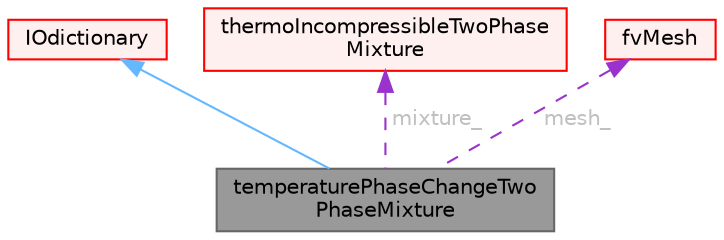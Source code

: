 digraph "temperaturePhaseChangeTwoPhaseMixture"
{
 // LATEX_PDF_SIZE
  bgcolor="transparent";
  edge [fontname=Helvetica,fontsize=10,labelfontname=Helvetica,labelfontsize=10];
  node [fontname=Helvetica,fontsize=10,shape=box,height=0.2,width=0.4];
  Node1 [id="Node000001",label="temperaturePhaseChangeTwo\lPhaseMixture",height=0.2,width=0.4,color="gray40", fillcolor="grey60", style="filled", fontcolor="black",tooltip=" "];
  Node2 -> Node1 [id="edge1_Node000001_Node000002",dir="back",color="steelblue1",style="solid",tooltip=" "];
  Node2 [id="Node000002",label="IOdictionary",height=0.2,width=0.4,color="red", fillcolor="#FFF0F0", style="filled",URL="$classFoam_1_1IOdictionary.html",tooltip="IOdictionary is derived from dictionary and IOobject to give the dictionary automatic IO functionalit..."];
  Node15 -> Node1 [id="edge2_Node000001_Node000015",dir="back",color="darkorchid3",style="dashed",tooltip=" ",label=" mixture_",fontcolor="grey" ];
  Node15 [id="Node000015",label="thermoIncompressibleTwoPhase\lMixture",height=0.2,width=0.4,color="red", fillcolor="#FFF0F0", style="filled",URL="$classFoam_1_1thermoIncompressibleTwoPhaseMixture.html",tooltip="A two-phase incompressible transportModel."];
  Node37 -> Node1 [id="edge3_Node000001_Node000037",dir="back",color="darkorchid3",style="dashed",tooltip=" ",label=" mesh_",fontcolor="grey" ];
  Node37 [id="Node000037",label="fvMesh",height=0.2,width=0.4,color="red", fillcolor="#FFF0F0", style="filled",URL="$classFoam_1_1fvMesh.html",tooltip="Mesh data needed to do the Finite Volume discretisation."];
}
